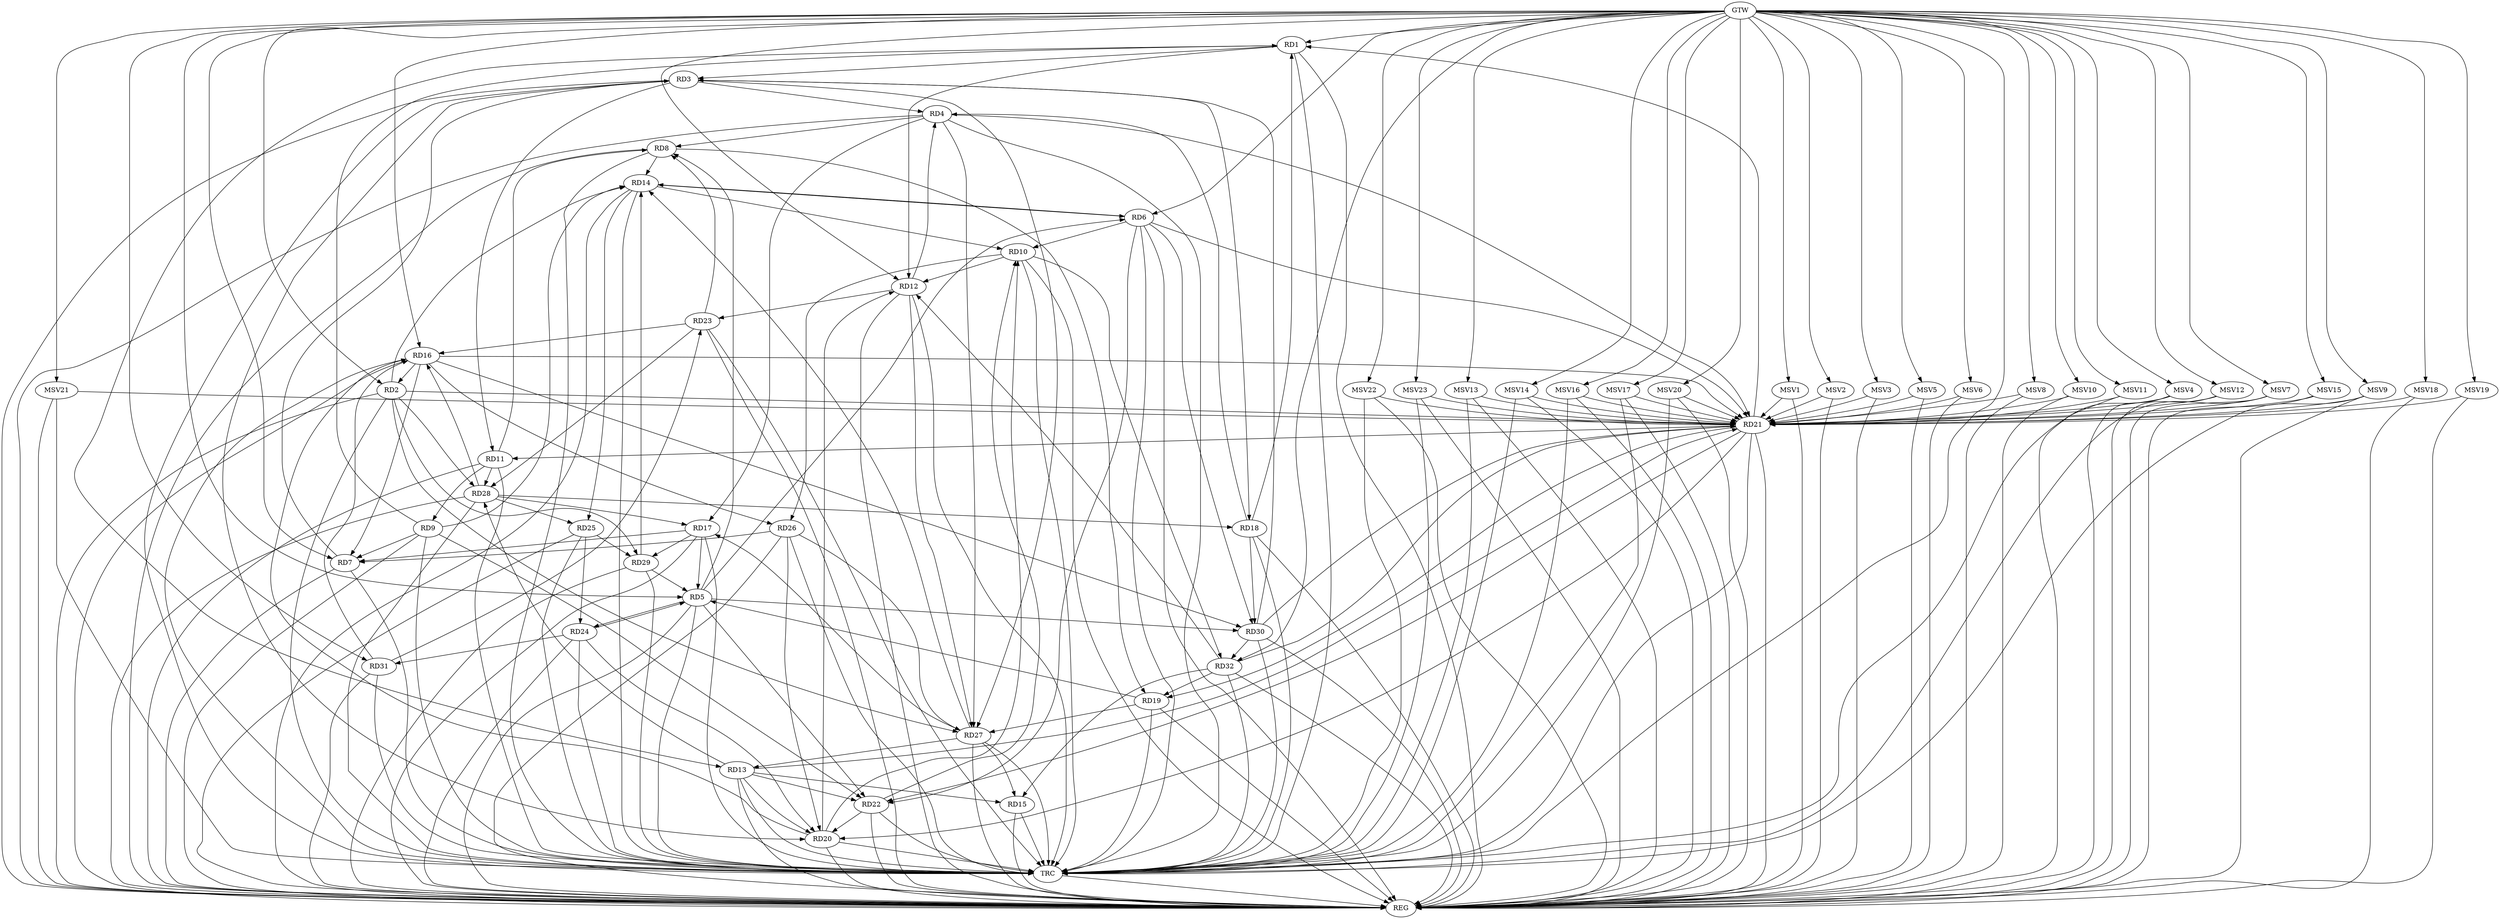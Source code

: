 strict digraph G {
  RD1 [ label="RD1" ];
  RD2 [ label="RD2" ];
  RD3 [ label="RD3" ];
  RD4 [ label="RD4" ];
  RD5 [ label="RD5" ];
  RD6 [ label="RD6" ];
  RD7 [ label="RD7" ];
  RD8 [ label="RD8" ];
  RD9 [ label="RD9" ];
  RD10 [ label="RD10" ];
  RD11 [ label="RD11" ];
  RD12 [ label="RD12" ];
  RD13 [ label="RD13" ];
  RD14 [ label="RD14" ];
  RD15 [ label="RD15" ];
  RD16 [ label="RD16" ];
  RD17 [ label="RD17" ];
  RD18 [ label="RD18" ];
  RD19 [ label="RD19" ];
  RD20 [ label="RD20" ];
  RD21 [ label="RD21" ];
  RD22 [ label="RD22" ];
  RD23 [ label="RD23" ];
  RD24 [ label="RD24" ];
  RD25 [ label="RD25" ];
  RD26 [ label="RD26" ];
  RD27 [ label="RD27" ];
  RD28 [ label="RD28" ];
  RD29 [ label="RD29" ];
  RD30 [ label="RD30" ];
  RD31 [ label="RD31" ];
  RD32 [ label="RD32" ];
  GTW [ label="GTW" ];
  REG [ label="REG" ];
  TRC [ label="TRC" ];
  MSV1 [ label="MSV1" ];
  MSV2 [ label="MSV2" ];
  MSV3 [ label="MSV3" ];
  MSV4 [ label="MSV4" ];
  MSV5 [ label="MSV5" ];
  MSV6 [ label="MSV6" ];
  MSV7 [ label="MSV7" ];
  MSV8 [ label="MSV8" ];
  MSV9 [ label="MSV9" ];
  MSV10 [ label="MSV10" ];
  MSV11 [ label="MSV11" ];
  MSV12 [ label="MSV12" ];
  MSV13 [ label="MSV13" ];
  MSV14 [ label="MSV14" ];
  MSV15 [ label="MSV15" ];
  MSV16 [ label="MSV16" ];
  MSV17 [ label="MSV17" ];
  MSV18 [ label="MSV18" ];
  MSV19 [ label="MSV19" ];
  MSV20 [ label="MSV20" ];
  MSV21 [ label="MSV21" ];
  MSV22 [ label="MSV22" ];
  MSV23 [ label="MSV23" ];
  RD1 -> RD3;
  RD9 -> RD1;
  RD1 -> RD12;
  RD1 -> RD13;
  RD18 -> RD1;
  RD21 -> RD1;
  RD2 -> RD14;
  RD16 -> RD2;
  RD2 -> RD21;
  RD2 -> RD27;
  RD2 -> RD28;
  RD2 -> RD29;
  RD3 -> RD4;
  RD7 -> RD3;
  RD3 -> RD11;
  RD3 -> RD18;
  RD3 -> RD20;
  RD3 -> RD27;
  RD30 -> RD3;
  RD4 -> RD8;
  RD12 -> RD4;
  RD4 -> RD17;
  RD18 -> RD4;
  RD4 -> RD21;
  RD4 -> RD27;
  RD5 -> RD6;
  RD5 -> RD8;
  RD17 -> RD5;
  RD19 -> RD5;
  RD5 -> RD22;
  RD5 -> RD24;
  RD24 -> RD5;
  RD29 -> RD5;
  RD5 -> RD30;
  RD6 -> RD10;
  RD6 -> RD14;
  RD14 -> RD6;
  RD6 -> RD21;
  RD6 -> RD22;
  RD6 -> RD30;
  RD9 -> RD7;
  RD16 -> RD7;
  RD17 -> RD7;
  RD26 -> RD7;
  RD11 -> RD8;
  RD8 -> RD14;
  RD8 -> RD19;
  RD23 -> RD8;
  RD11 -> RD9;
  RD9 -> RD14;
  RD9 -> RD22;
  RD10 -> RD12;
  RD14 -> RD10;
  RD20 -> RD10;
  RD22 -> RD10;
  RD10 -> RD26;
  RD10 -> RD32;
  RD21 -> RD11;
  RD11 -> RD28;
  RD20 -> RD12;
  RD12 -> RD23;
  RD12 -> RD27;
  RD32 -> RD12;
  RD13 -> RD15;
  RD13 -> RD20;
  RD13 -> RD21;
  RD13 -> RD22;
  RD27 -> RD13;
  RD13 -> RD28;
  RD14 -> RD25;
  RD27 -> RD14;
  RD29 -> RD14;
  RD27 -> RD15;
  RD32 -> RD15;
  RD20 -> RD16;
  RD16 -> RD21;
  RD23 -> RD16;
  RD16 -> RD26;
  RD28 -> RD16;
  RD16 -> RD30;
  RD31 -> RD16;
  RD27 -> RD17;
  RD28 -> RD17;
  RD17 -> RD29;
  RD28 -> RD18;
  RD18 -> RD30;
  RD21 -> RD19;
  RD19 -> RD27;
  RD32 -> RD19;
  RD21 -> RD20;
  RD22 -> RD20;
  RD24 -> RD20;
  RD26 -> RD20;
  RD21 -> RD22;
  RD30 -> RD21;
  RD32 -> RD21;
  RD23 -> RD28;
  RD31 -> RD23;
  RD25 -> RD24;
  RD24 -> RD31;
  RD28 -> RD25;
  RD25 -> RD29;
  RD26 -> RD27;
  RD30 -> RD32;
  GTW -> RD1;
  GTW -> RD5;
  GTW -> RD12;
  GTW -> RD7;
  GTW -> RD16;
  GTW -> RD31;
  GTW -> RD32;
  GTW -> RD6;
  GTW -> RD2;
  RD1 -> REG;
  RD2 -> REG;
  RD3 -> REG;
  RD4 -> REG;
  RD5 -> REG;
  RD6 -> REG;
  RD7 -> REG;
  RD8 -> REG;
  RD9 -> REG;
  RD10 -> REG;
  RD11 -> REG;
  RD12 -> REG;
  RD13 -> REG;
  RD14 -> REG;
  RD15 -> REG;
  RD16 -> REG;
  RD17 -> REG;
  RD18 -> REG;
  RD19 -> REG;
  RD20 -> REG;
  RD21 -> REG;
  RD22 -> REG;
  RD23 -> REG;
  RD24 -> REG;
  RD25 -> REG;
  RD26 -> REG;
  RD27 -> REG;
  RD28 -> REG;
  RD29 -> REG;
  RD30 -> REG;
  RD31 -> REG;
  RD32 -> REG;
  RD1 -> TRC;
  RD2 -> TRC;
  RD3 -> TRC;
  RD4 -> TRC;
  RD5 -> TRC;
  RD6 -> TRC;
  RD7 -> TRC;
  RD8 -> TRC;
  RD9 -> TRC;
  RD10 -> TRC;
  RD11 -> TRC;
  RD12 -> TRC;
  RD13 -> TRC;
  RD14 -> TRC;
  RD15 -> TRC;
  RD16 -> TRC;
  RD17 -> TRC;
  RD18 -> TRC;
  RD19 -> TRC;
  RD20 -> TRC;
  RD21 -> TRC;
  RD22 -> TRC;
  RD23 -> TRC;
  RD24 -> TRC;
  RD25 -> TRC;
  RD26 -> TRC;
  RD27 -> TRC;
  RD28 -> TRC;
  RD29 -> TRC;
  RD30 -> TRC;
  RD31 -> TRC;
  RD32 -> TRC;
  GTW -> TRC;
  TRC -> REG;
  MSV1 -> RD21;
  GTW -> MSV1;
  MSV1 -> REG;
  MSV2 -> RD21;
  GTW -> MSV2;
  MSV2 -> REG;
  MSV3 -> RD21;
  MSV4 -> RD21;
  MSV5 -> RD21;
  GTW -> MSV3;
  MSV3 -> REG;
  GTW -> MSV4;
  MSV4 -> REG;
  MSV4 -> TRC;
  GTW -> MSV5;
  MSV5 -> REG;
  MSV6 -> RD21;
  GTW -> MSV6;
  MSV6 -> REG;
  MSV7 -> RD21;
  MSV8 -> RD21;
  MSV9 -> RD21;
  MSV10 -> RD21;
  GTW -> MSV7;
  MSV7 -> REG;
  MSV7 -> TRC;
  GTW -> MSV8;
  MSV8 -> REG;
  GTW -> MSV9;
  MSV9 -> REG;
  MSV9 -> TRC;
  GTW -> MSV10;
  MSV10 -> REG;
  MSV11 -> RD21;
  MSV12 -> RD21;
  GTW -> MSV11;
  MSV11 -> REG;
  GTW -> MSV12;
  MSV12 -> REG;
  MSV13 -> RD21;
  GTW -> MSV13;
  MSV13 -> REG;
  MSV13 -> TRC;
  MSV14 -> RD21;
  GTW -> MSV14;
  MSV14 -> REG;
  MSV14 -> TRC;
  MSV15 -> RD21;
  MSV16 -> RD21;
  MSV17 -> RD21;
  GTW -> MSV15;
  MSV15 -> REG;
  GTW -> MSV16;
  MSV16 -> REG;
  MSV16 -> TRC;
  GTW -> MSV17;
  MSV17 -> REG;
  MSV17 -> TRC;
  MSV18 -> RD21;
  MSV19 -> RD21;
  GTW -> MSV18;
  MSV18 -> REG;
  GTW -> MSV19;
  MSV19 -> REG;
  MSV20 -> RD21;
  GTW -> MSV20;
  MSV20 -> REG;
  MSV20 -> TRC;
  MSV21 -> RD21;
  GTW -> MSV21;
  MSV21 -> REG;
  MSV21 -> TRC;
  MSV22 -> RD21;
  MSV23 -> RD21;
  GTW -> MSV22;
  MSV22 -> REG;
  MSV22 -> TRC;
  GTW -> MSV23;
  MSV23 -> REG;
  MSV23 -> TRC;
}
